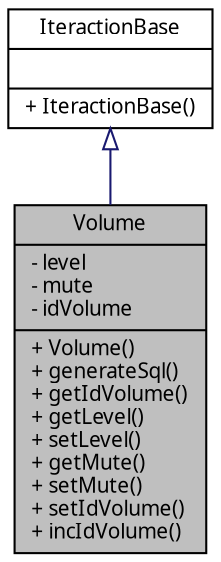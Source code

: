 digraph G
{
  edge [fontname="FreeSans.ttf",fontsize=10,labelfontname="FreeSans.ttf",labelfontsize=10];
  node [fontname="FreeSans.ttf",fontsize=10,shape=record];
  Node1 [label="{Volume\n|- level\l- mute\l- idVolume\l|+ Volume()\l+ generateSql()\l+ getIdVolume()\l+ getLevel()\l+ setLevel()\l+ getMute()\l+ setMute()\l+ setIdVolume()\l+ incIdVolume()\l}",height=0.2,width=0.4,color="black", fillcolor="grey75", style="filled" fontcolor="black"];
  Node2 -> Node1 [dir=back,color="midnightblue",fontsize=10,style="solid",arrowtail="empty",fontname="FreeSans.ttf"];
  Node2 [label="{IteractionBase\n||+ IteractionBase()\l}",height=0.2,width=0.4,color="black", fillcolor="white", style="filled",URL="$classbr_1_1ufscar_1_1lince_1_1ginga_1_1recommender_1_1IteractionBase.html"];
}
